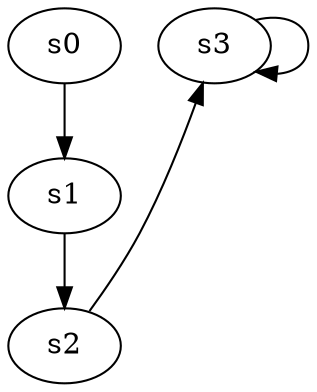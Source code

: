 digraph game_0184_chain_4 {
    s0 [name="s0", player=0];
    s1 [name="s1", player=1];
    s2 [name="s2", player=0];
    s3 [name="s3", player=1, target=1];

    s0 -> s1;
    s1 -> s2;
    s2 -> s3 [constraint="time == 1 || time == 8 || time == 12 || time == 18"];
    s3 -> s3 [constraint="time % 2 == 0"];
}
